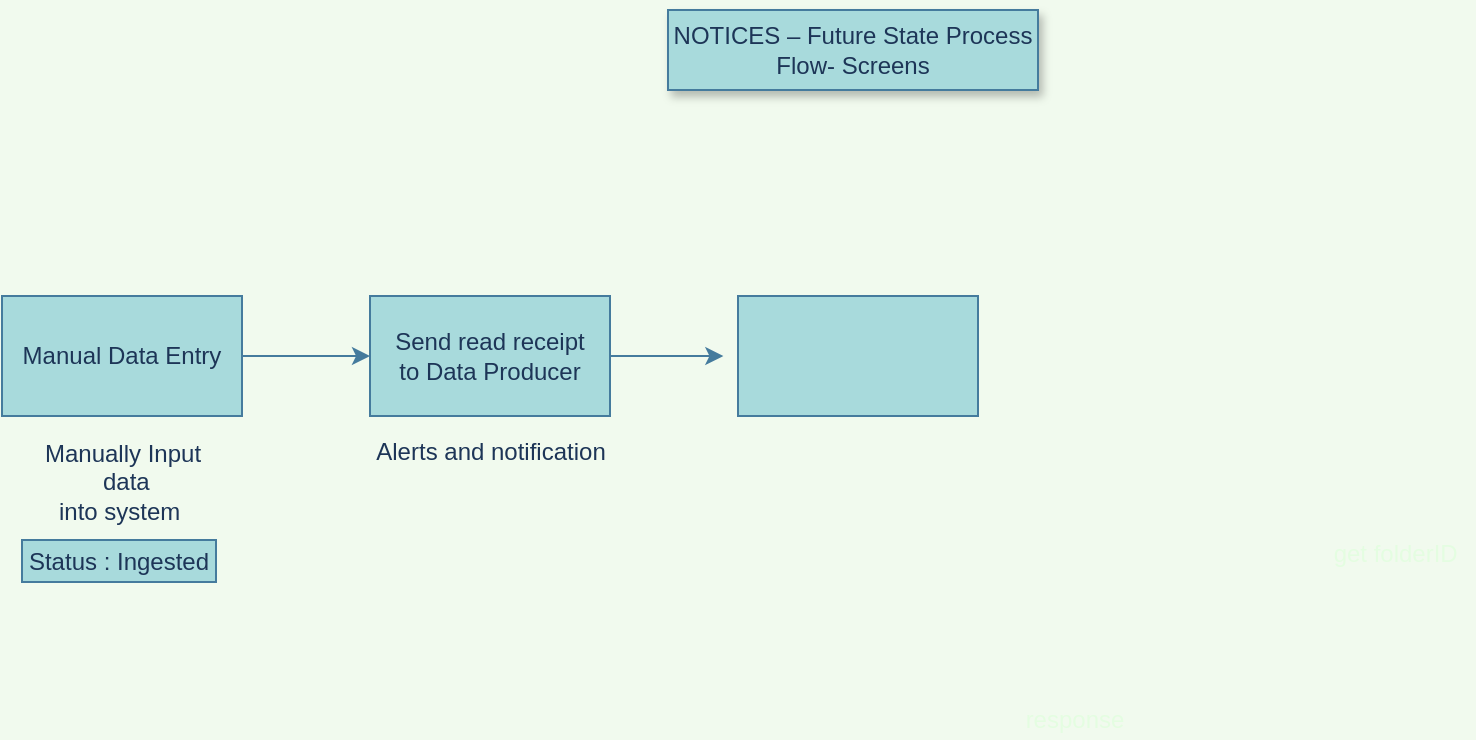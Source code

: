 <mxfile version="20.0.3" type="github">
  <diagram id="kgpKYQtTHZ0yAKxKKP6v" name="Page-1">
    <mxGraphModel dx="1227" dy="836" grid="0" gridSize="3" guides="1" tooltips="1" connect="1" arrows="1" fold="1" page="0" pageScale="1" pageWidth="850" pageHeight="1100" background="#F1FAEE" math="0" shadow="0">
      <root>
        <mxCell id="0" />
        <mxCell id="1" parent="0" />
        <mxCell id="S-PPVUhzRQh5IIJFHJLY-30" value="NOTICES – Future State Process Flow- Screens" style="text;html=1;align=center;verticalAlign=middle;whiteSpace=wrap;rounded=0;shadow=1;fillColor=#A8DADC;strokeColor=#457B9D;fontColor=#1D3557;" parent="1" vertex="1">
          <mxGeometry x="73" y="-39" width="185" height="40" as="geometry" />
        </mxCell>
        <mxCell id="uPZaJIyxfJ7PoCBkE-e1-34" value="&lt;span style=&quot;color: rgba(0 , 0 , 0 , 0) ; font-family: monospace ; font-size: 0px&quot;&gt;g&lt;/span&gt;" style="text;html=1;align=center;verticalAlign=middle;resizable=0;points=[];autosize=1;fontColor=#1D3557;" parent="1" vertex="1">
          <mxGeometry x="440" y="250" width="20" height="20" as="geometry" />
        </mxCell>
        <mxCell id="dvgyM7u8hyRWz0DHKwGJ-25" value="&lt;font color=&quot;#e4fde1&quot;&gt;get folderID&amp;nbsp;&lt;/font&gt;" style="text;html=1;align=center;verticalAlign=middle;resizable=0;points=[];autosize=1;strokeColor=none;fillColor=none;fontColor=#1D3557;" parent="1" vertex="1">
          <mxGeometry x="400" y="224" width="76" height="18" as="geometry" />
        </mxCell>
        <mxCell id="dvgyM7u8hyRWz0DHKwGJ-28" value="&lt;font color=&quot;#e4fde1&quot;&gt;response&lt;/font&gt;" style="text;html=1;align=center;verticalAlign=middle;resizable=0;points=[];autosize=1;strokeColor=none;fillColor=none;fontColor=#1D3557;" parent="1" vertex="1">
          <mxGeometry x="246" y="307" width="60" height="18" as="geometry" />
        </mxCell>
        <mxCell id="CqV62fbAS8LgPtQLNMLc-6" style="edgeStyle=orthogonalEdgeStyle;curved=0;rounded=1;sketch=0;orthogonalLoop=1;jettySize=auto;html=1;exitX=1;exitY=0.5;exitDx=0;exitDy=0;entryX=0;entryY=0.5;entryDx=0;entryDy=0;fontColor=#1D3557;strokeColor=#457B9D;fillColor=#A8DADC;" edge="1" parent="1" source="CqV62fbAS8LgPtQLNMLc-2" target="CqV62fbAS8LgPtQLNMLc-5">
          <mxGeometry relative="1" as="geometry" />
        </mxCell>
        <mxCell id="CqV62fbAS8LgPtQLNMLc-2" value="Manual Data Entry" style="rounded=0;whiteSpace=wrap;html=1;sketch=0;fontColor=#1D3557;strokeColor=#457B9D;fillColor=#A8DADC;" vertex="1" parent="1">
          <mxGeometry x="-260" y="104" width="120" height="60" as="geometry" />
        </mxCell>
        <mxCell id="CqV62fbAS8LgPtQLNMLc-3" value="Manually Input&lt;br&gt;&amp;nbsp;data &lt;br&gt;into system&amp;nbsp;" style="text;html=1;align=center;verticalAlign=middle;resizable=0;points=[];autosize=1;strokeColor=none;fillColor=none;fontColor=#1D3557;" vertex="1" parent="1">
          <mxGeometry x="-248" y="169" width="96" height="55" as="geometry" />
        </mxCell>
        <mxCell id="CqV62fbAS8LgPtQLNMLc-4" value="Status : Ingested" style="whiteSpace=wrap;html=1;align=center;rounded=0;sketch=0;fontColor=#1D3557;strokeColor=#457B9D;fillColor=#A8DADC;" vertex="1" parent="1">
          <mxGeometry x="-250" y="226" width="97" height="21" as="geometry" />
        </mxCell>
        <mxCell id="CqV62fbAS8LgPtQLNMLc-9" style="edgeStyle=orthogonalEdgeStyle;curved=0;rounded=1;sketch=0;orthogonalLoop=1;jettySize=auto;html=1;exitX=1;exitY=0.5;exitDx=0;exitDy=0;entryX=-0.061;entryY=0.5;entryDx=0;entryDy=0;entryPerimeter=0;fontColor=#1D3557;strokeColor=#457B9D;fillColor=#A8DADC;" edge="1" parent="1" source="CqV62fbAS8LgPtQLNMLc-5" target="CqV62fbAS8LgPtQLNMLc-8">
          <mxGeometry relative="1" as="geometry" />
        </mxCell>
        <mxCell id="CqV62fbAS8LgPtQLNMLc-5" value="&lt;div&gt;Send read receipt&lt;/div&gt;&lt;div&gt;to Data Producer&lt;/div&gt;" style="rounded=0;whiteSpace=wrap;html=1;sketch=0;fontColor=#1D3557;strokeColor=#457B9D;fillColor=#A8DADC;" vertex="1" parent="1">
          <mxGeometry x="-76" y="104" width="120" height="60" as="geometry" />
        </mxCell>
        <mxCell id="CqV62fbAS8LgPtQLNMLc-7" value="Alerts and notification" style="text;html=1;align=center;verticalAlign=middle;resizable=0;points=[];autosize=1;strokeColor=none;fillColor=none;fontColor=#1D3557;" vertex="1" parent="1">
          <mxGeometry x="-82.5" y="169" width="133" height="26" as="geometry" />
        </mxCell>
        <mxCell id="CqV62fbAS8LgPtQLNMLc-8" value="" style="rounded=0;whiteSpace=wrap;html=1;sketch=0;fontColor=#1D3557;strokeColor=#457B9D;fillColor=#A8DADC;" vertex="1" parent="1">
          <mxGeometry x="108" y="104" width="120" height="60" as="geometry" />
        </mxCell>
      </root>
    </mxGraphModel>
  </diagram>
</mxfile>
